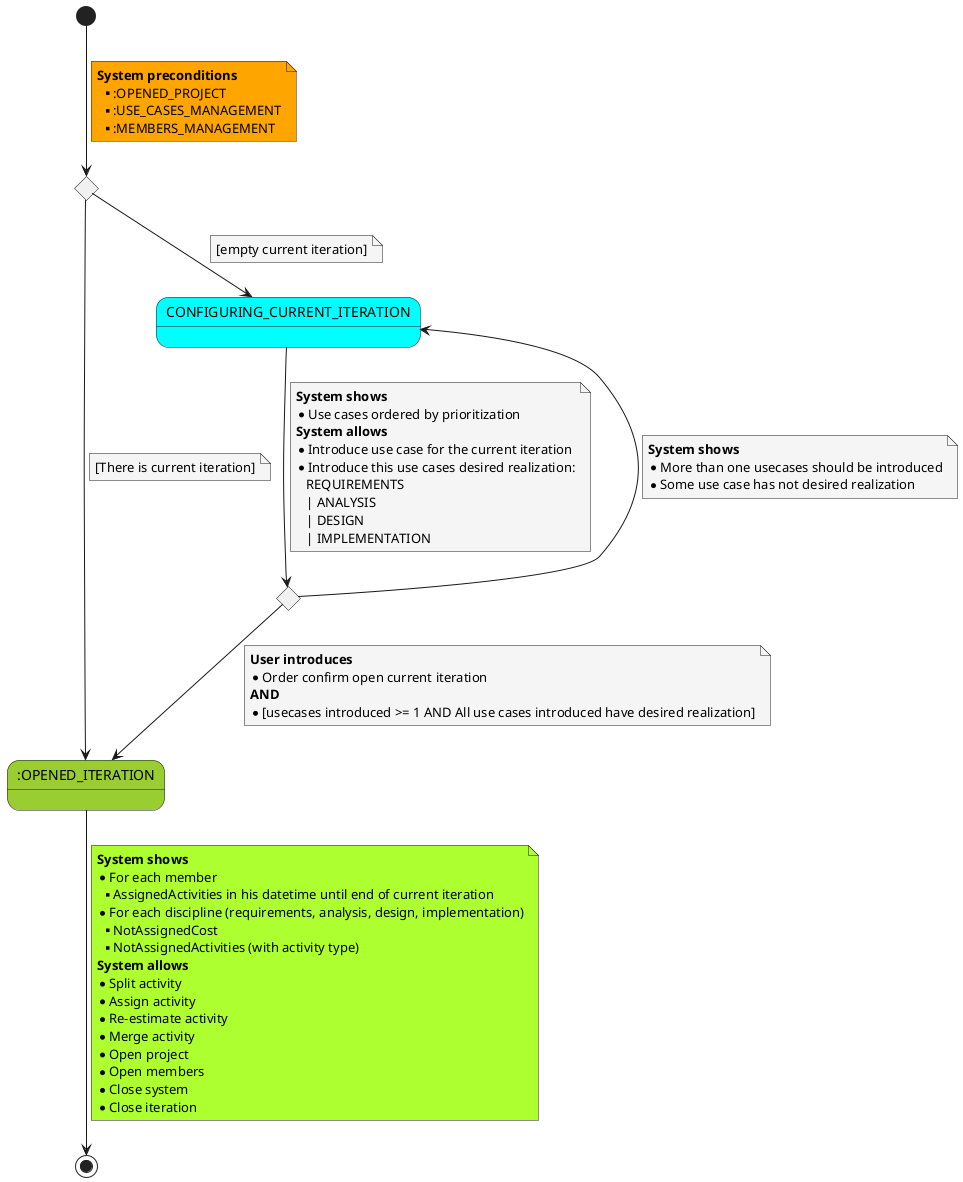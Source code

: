 @startuml
skinparam {
    NoteBackgroundColor #whiteSmoke
}

    state 1  <<choice>>
    state 2 as "CONFIGURING_CURRENT_ITERATION" #Cyan
    state 6 as ":OPENED_ITERATION" #YellowGreen
    state 4 <<choice>>

    [*] --> 1
    note on link #Orange
        <b>System preconditions</b>
        ** :OPENED_PROJECT
        ** :USE_CASES_MANAGEMENT
        ** :MEMBERS_MANAGEMENT
    end note
      1 -> 6
    note on link
        [There is current iteration]
    end note
    1 --> 2
    note on link
        [empty current iteration]
    end note
    2 --> 4
    note on link
        <b>System shows</b>
        * Use cases ordered by prioritization
        <b>System allows</b>
        * Introduce use case for the current iteration
        * Introduce this use cases desired realization:
           REQUIREMENTS 
           | ANALYSIS 
           | DESIGN 
           | IMPLEMENTATION
    end note
    4 --> 2
       note on link
        <b>System shows</b>
        * More than one usecases should be introduced
        * Some use case has not desired realization
    end note
    4 --> 6
    note on link
        <b>User introduces</b>
        * Order confirm open current iteration
        <b>AND</b>
        * [usecases introduced >= 1 AND All use cases introduced have desired realization]  
    end note
    6 --> [*]
    note on link #GreenYellow
     <b>System shows</b>
     * For each member
     ** AssignedActivities in his datetime until end of current iteration
     * For each discipline (requirements, analysis, design, implementation)
     ** NotAssignedCost
     ** NotAssignedActivities (with activity type)
     <b>System allows</b>
     * Split activity
     * Assign activity
     * Re-estimate activity
     * Merge activity
     * Open project
     * Open members
     * Close system
     * Close iteration
    end note
@enduml
